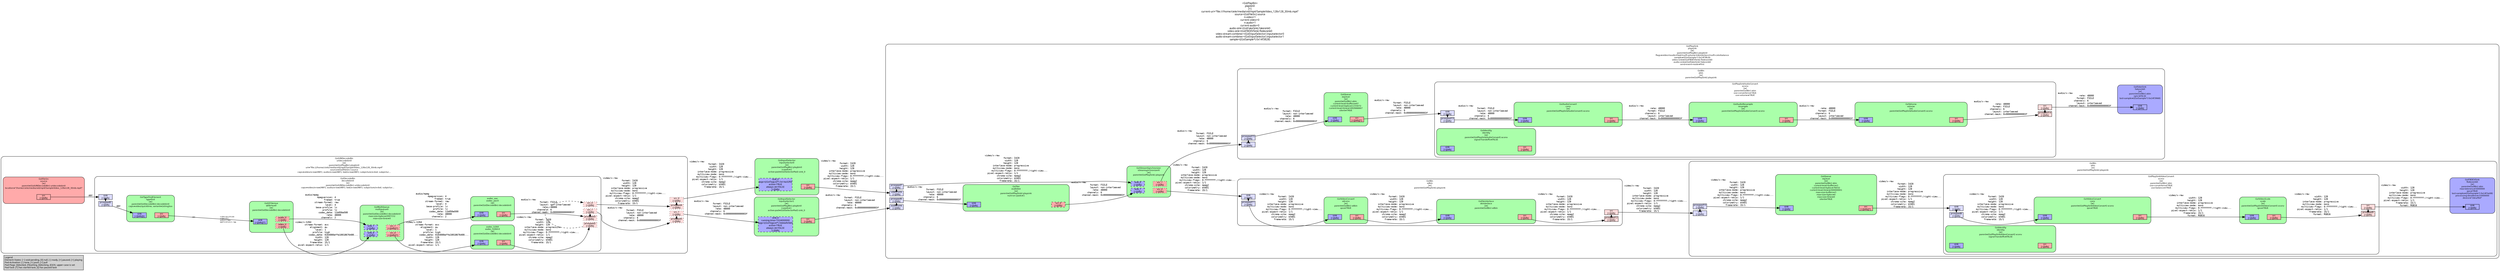digraph pipeline {
  rankdir=LR;
  fontname="sans";
  fontsize="10";
  labelloc=t;
  nodesep=.1;
  ranksep=.2;
  label="<GstPlayBin>\nplaybin0\n[=]\ncurrent-uri=\"file:///home/ciele/media/vid/mp4/SampleVideo_128x128_30mb.mp4\"\nsource=(GstFileSrc) source\nn-video=1\ncurrent-video=0\nn-audio=1\ncurrent-audio=0\naudio-sink=(GstFakeSink) fakesink0\nvideo-sink=(GstFBDEVSink) fbdevsink0\nvideo-stream-combiner=(GstInputSelector) inputselector0\naudio-stream-combiner=(GstInputSelector) inputselector1\nsample=((GstSample*) 0x14f3828)";
  node [style="filled,rounded", shape=box, fontsize="9", fontname="sans", margin="0.0,0.0"];
  edge [labelfontsize="6", fontsize="9", fontname="monospace"];
  
  legend [
    pos="0,0!",
    margin="0.05,0.05",
    style="filled",
    label="Legend\lElement-States: [~] void-pending, [0] null, [-] ready, [=] paused, [>] playing\lPad-Activation: [-] none, [>] push, [<] pull\lPad-Flags: [b]locked, [f]lushing, [b]locking, [E]OS; upper-case is set\lPad-Task: [T] has started task, [t] has paused task\l",
  ];
  subgraph cluster_inputselector1_0x14d7910 {
    fontname="Bitstream Vera Sans";
    fontsize="8";
    style="filled,rounded";
    color=black;
    label="GstInputSelector\ninputselector1\n[=]\nparent=(GstPlayBin) playbin0\nn-pads=1\nactive-pad=(GstSelectorPad) sink_0";
    subgraph cluster_inputselector1_0x14d7910_sink {
      label="";
      style="invis";
      inputselector1_0x14d7910_sink_0_0x14da220 [color=black, fillcolor="#aaaaff", label="sink_0\nrunning-time=1024000000\ntags=((GstTagList*) 0xb4afe5b0)\nactive=TRUE\nalways-ok=FALSE\n[>][bfb]", height="0.2", style="filled,dashed"];
    }

    subgraph cluster_inputselector1_0x14d7910_src {
      label="";
      style="invis";
      inputselector1_0x14d7910_src_0xb5ef6e70 [color=black, fillcolor="#ffaaaa", label="src\n[>][bfb]", height="0.2", style="filled,solid"];
    }

    inputselector1_0x14d7910_sink_0_0x14da220 -> inputselector1_0x14d7910_src_0xb5ef6e70 [style="invis"];
    fillcolor="#aaffaa";
  }

  inputselector1_0x14d7910_src_0xb5ef6e70 -> playsink_0x148c100_audio_sink_0x14a49e0 [label="audio/x-raw\l              format: F32LE\l              layout: non-interleaved\l                rate: 48000\l            channels: 6\l        channel-mask: 0x000000000000003f\l"]
  subgraph cluster_inputselector0_0x14d7818 {
    fontname="Bitstream Vera Sans";
    fontsize="8";
    style="filled,rounded";
    color=black;
    label="GstInputSelector\ninputselector0\n[=]\nparent=(GstPlayBin) playbin0\nn-pads=1\nactive-pad=(GstSelectorPad) sink_0";
    subgraph cluster_inputselector0_0x14d7818_sink {
      label="";
      style="invis";
      inputselector0_0x14d7818_sink_0_0x14da028 [color=black, fillcolor="#aaaaff", label="sink_0\ntags=((GstTagList*) 0x14a32f0)\nactive=TRUE\nalways-ok=FALSE\n[>][bfb]", height="0.2", style="filled,dashed"];
    }

    subgraph cluster_inputselector0_0x14d7818_src {
      label="";
      style="invis";
      inputselector0_0x14d7818_src_0xb5ef6d18 [color=black, fillcolor="#ffaaaa", label="src\n[>][bfb]", height="0.2", style="filled,solid"];
    }

    inputselector0_0x14d7818_sink_0_0x14da028 -> inputselector0_0x14d7818_src_0xb5ef6d18 [style="invis"];
    fillcolor="#aaffaa";
  }

  inputselector0_0x14d7818_src_0xb5ef6d18 -> playsink_0x148c100_video_sink_0x14a4b58 [label="video/x-raw\l              format: I420\l               width: 128\l              height: 128\l      interlace-mode: progressive\l      multiview-mode: mono\l     multiview-flags: 0:ffffffff:/right-view...\l  pixel-aspect-ratio: 1/1\l         chroma-site: mpeg2\l         colorimetry: bt601\l           framerate: 15/1\l"]
  subgraph cluster_uridecodebin0_0x149a080 {
    fontname="Bitstream Vera Sans";
    fontsize="8";
    style="filled,rounded";
    color=black;
    label="GstURIDecodeBin\nuridecodebin0\n[=]\nparent=(GstPlayBin) playbin0\nuri=\"file:///home/ciele/media/vid/mp4/SampleVideo_128x128_30mb.mp4\"\nsource=(GstFileSrc) source\ncaps=video/x-raw(ANY); audio/x-raw(ANY); text/x-raw(ANY); subpicture/x-dvd; subpictur…";
    subgraph cluster_uridecodebin0_0x149a080_src {
      label="";
      style="invis";
      _proxypad4_0xb4ad61a8 [color=black, fillcolor="#ffdddd", label="proxypad4\n[>][bfb]", height="0.2", style="filled,dotted"];
    _proxypad4_0xb4ad61a8 -> uridecodebin0_0x149a080_src_0_0x14a46f0 [style=dashed, minlen=0]
      uridecodebin0_0x149a080_src_0_0x14a46f0 [color=black, fillcolor="#ffdddd", label="src_0\n[>][bfb]", height="0.2", style="filled,dotted"];
      _proxypad5_0xb4ad6310 [color=black, fillcolor="#ffdddd", label="proxypad5\n[>][bfb]", height="0.2", style="filled,dotted"];
    _proxypad5_0xb4ad6310 -> uridecodebin0_0x149a080_src_1_0x14a4868 [style=dashed, minlen=0]
      uridecodebin0_0x149a080_src_1_0x14a4868 [color=black, fillcolor="#ffdddd", label="src_1\n[>][bfb]", height="0.2", style="filled,dotted"];
    }

    fillcolor="#ffffff";
    subgraph cluster_decodebin0_0x14a10c0 {
      fontname="Bitstream Vera Sans";
      fontsize="8";
      style="filled,rounded";
      color=black;
      label="GstDecodeBin\ndecodebin0\n[=]\nparent=(GstURIDecodeBin) uridecodebin0\ncaps=video/x-raw(ANY); audio/x-raw(ANY); text/x-raw(ANY); subpicture/x-dvd; subpictur…";
      subgraph cluster_decodebin0_0x14a10c0_sink {
        label="";
        style="invis";
        _proxypad0_0x14a6070 [color=black, fillcolor="#ddddff", label="proxypad0\n[<][bfb]", height="0.2", style="filled,solid"];
      decodebin0_0x14a10c0_sink_0x14a4110 -> _proxypad0_0x14a6070 [style=dashed, minlen=0]
        decodebin0_0x14a10c0_sink_0x14a4110 [color=black, fillcolor="#ddddff", label="sink\n[<][bfb]", height="0.2", style="filled,solid"];
      }

      subgraph cluster_decodebin0_0x14a10c0_src {
        label="";
        style="invis";
        _proxypad2_0x14a6610 [color=black, fillcolor="#ffdddd", label="proxypad2\n[>][bfb]", height="0.2", style="filled,dotted"];
      _proxypad2_0x14a6610 -> decodebin0_0x14a10c0_src_0_0xb5e1f040 [style=dashed, minlen=0]
        decodebin0_0x14a10c0_src_0_0xb5e1f040 [color=black, fillcolor="#ffdddd", label="src_0\n[>][bfb]", height="0.2", style="filled,dotted"];
        _proxypad3_0x14a6bb0 [color=black, fillcolor="#ffdddd", label="proxypad3\n[>][bfb]", height="0.2", style="filled,dotted"];
      _proxypad3_0x14a6bb0 -> decodebin0_0x14a10c0_src_1_0xb5e1f680 [style=dashed, minlen=0]
        decodebin0_0x14a10c0_src_1_0xb5e1f680 [color=black, fillcolor="#ffdddd", label="src_1\n[>][bfb]", height="0.2", style="filled,dotted"];
      }

      decodebin0_0x14a10c0_sink_0x14a4110 -> decodebin0_0x14a10c0_src_0_0xb5e1f040 [style="invis"];
      fillcolor="#ffffff";
      subgraph cluster_avdec_aac0_0xb4adadd0 {
        fontname="Bitstream Vera Sans";
        fontsize="8";
        style="filled,rounded";
        color=black;
        label="avdec_aac\navdec_aac0\n[=]\nparent=(GstDecodeBin) decodebin0";
        subgraph cluster_avdec_aac0_0xb4adadd0_sink {
          label="";
          style="invis";
          avdec_aac0_0xb4adadd0_sink_0xb5ef6a68 [color=black, fillcolor="#aaaaff", label="sink\n[>][bfb]", height="0.2", style="filled,solid"];
        }

        subgraph cluster_avdec_aac0_0xb4adadd0_src {
          label="";
          style="invis";
          avdec_aac0_0xb4adadd0_src_0xb5ef6bc0 [color=black, fillcolor="#ffaaaa", label="src\n[>][bfb]", height="0.2", style="filled,solid"];
        }

        avdec_aac0_0xb4adadd0_sink_0xb5ef6a68 -> avdec_aac0_0xb4adadd0_src_0xb5ef6bc0 [style="invis"];
        fillcolor="#aaffaa";
      }

      avdec_aac0_0xb4adadd0_src_0xb5ef6bc0 -> _proxypad3_0x14a6bb0 [label="audio/x-raw\l              format: F32LE\l              layout: non-interleaved\l                rate: 48000\l            channels: 6\l        channel-mask: 0x000000000000003f\l"]
      subgraph cluster_avdec_h264_0_0xb4a719b8 {
        fontname="Bitstream Vera Sans";
        fontsize="8";
        style="filled,rounded";
        color=black;
        label="avdec_h264\navdec_h264-0\n[=]\nparent=(GstDecodeBin) decodebin0";
        subgraph cluster_avdec_h264_0_0xb4a719b8_sink {
          label="";
          style="invis";
          avdec_h264_0_0xb4a719b8_sink_0xb5ef6508 [color=black, fillcolor="#aaaaff", label="sink\n[>][bfb]", height="0.2", style="filled,solid"];
        }

        subgraph cluster_avdec_h264_0_0xb4a719b8_src {
          label="";
          style="invis";
          avdec_h264_0_0xb4a719b8_src_0xb5ef6660 [color=black, fillcolor="#ffaaaa", label="src\n[>][bfb]", height="0.2", style="filled,solid"];
        }

        avdec_h264_0_0xb4a719b8_sink_0xb5ef6508 -> avdec_h264_0_0xb4a719b8_src_0xb5ef6660 [style="invis"];
        fillcolor="#aaffaa";
      }

      avdec_h264_0_0xb4a719b8_src_0xb5ef6660 -> _proxypad2_0x14a6610 [label="video/x-raw\l              format: I420\l               width: 128\l              height: 128\l      interlace-mode: progressive\l      multiview-mode: mono\l     multiview-flags: 0:ffffffff:/right-view...\l  pixel-aspect-ratio: 1/1\l         chroma-site: mpeg2\l         colorimetry: bt601\l           framerate: 15/1\l"]
      subgraph cluster_multiqueue0_0xb4a37010 {
        fontname="Bitstream Vera Sans";
        fontsize="8";
        style="filled,rounded";
        color=black;
        label="GstMultiQueue\nmultiqueue0\n[=]\nparent=(GstDecodeBin) decodebin0\nmax-size-bytes=2097152\nmax-size-time=0";
        subgraph cluster_multiqueue0_0xb4a37010_sink {
          label="";
          style="invis";
          multiqueue0_0xb4a37010_sink_0_0xb4a39090 [color=black, fillcolor="#aaaaff", label="sink_0\n[>][bfb]", height="0.2", style="filled,dashed"];
          multiqueue0_0xb4a37010_sink_1_0xb4a391f0 [color=black, fillcolor="#aaaaff", label="sink_1\n[>][bfb]", height="0.2", style="filled,dashed"];
        }

        subgraph cluster_multiqueue0_0xb4a37010_src {
          label="";
          style="invis";
          multiqueue0_0xb4a37010_src_0_0xb5ef63b0 [color=black, fillcolor="#ffaaaa", label="src_0\n[>][bfb][T]", height="0.2", style="filled,dotted"];
          multiqueue0_0xb4a37010_src_1_0xb5ef6910 [color=black, fillcolor="#ffaaaa", label="src_1\n[>][bfb][T]", height="0.2", style="filled,dotted"];
        }

        multiqueue0_0xb4a37010_sink_0_0xb4a39090 -> multiqueue0_0xb4a37010_src_0_0xb5ef63b0 [style="invis"];
        fillcolor="#aaffaa";
      }

      multiqueue0_0xb4a37010_src_0_0xb5ef63b0 -> avdec_h264_0_0xb4a719b8_sink_0xb5ef6508 [label="video/x-h264\l       stream-format: avc\l           alignment: au\l               level: 1\l             profile: high\l          codec_data: 0164000affe10018676400...\l               width: 128\l              height: 128\l           framerate: 15/1\l  pixel-aspect-ratio: 1/1\l"]
      multiqueue0_0xb4a37010_src_1_0xb5ef6910 -> avdec_aac0_0xb4adadd0_sink_0xb5ef6a68 [label="audio/mpeg\l         mpegversion: 4\l              framed: true\l       stream-format: raw\l               level: 4\l        base-profile: lc\l             profile: lc\l          codec_data: 11b056e500\l                rate: 48000\l            channels: 2\l"]
      subgraph cluster_qtdemux0_0xb5ef4010 {
        fontname="Bitstream Vera Sans";
        fontsize="8";
        style="filled,rounded";
        color=black;
        label="GstQTDemux\nqtdemux0\n[=]\nparent=(GstDecodeBin) decodebin0";
        subgraph cluster_qtdemux0_0xb5ef4010_sink {
          label="";
          style="invis";
          qtdemux0_0xb5ef4010_sink_0x1491b78 [color=black, fillcolor="#aaaaff", label="sink\n[<][bfb][T]", height="0.2", style="filled,solid"];
        }

        subgraph cluster_qtdemux0_0xb5ef4010_src {
          label="";
          style="invis";
          qtdemux0_0xb5ef4010_video_0_0xb5ef6258 [color=black, fillcolor="#ffaaaa", label="video_0\n[>][bfb]", height="0.2", style="filled,dotted"];
          qtdemux0_0xb5ef4010_audio_0_0xb5ef67b8 [color=black, fillcolor="#ffaaaa", label="audio_0\n[>][bfb]", height="0.2", style="filled,dotted"];
        }

        qtdemux0_0xb5ef4010_sink_0x1491b78 -> qtdemux0_0xb5ef4010_video_0_0xb5ef6258 [style="invis"];
        fillcolor="#aaffaa";
      }

      qtdemux0_0xb5ef4010_video_0_0xb5ef6258 -> multiqueue0_0xb4a37010_sink_0_0xb4a39090 [label="video/x-h264\l       stream-format: avc\l           alignment: au\l               level: 1\l             profile: high\l          codec_data: 0164000affe10018676400...\l               width: 128\l              height: 128\l           framerate: 15/1\l  pixel-aspect-ratio: 1/1\l"]
      qtdemux0_0xb5ef4010_audio_0_0xb5ef67b8 -> multiqueue0_0xb4a37010_sink_1_0xb4a391f0 [label="audio/mpeg\l         mpegversion: 4\l              framed: true\l       stream-format: raw\l               level: 4\l        base-profile: lc\l             profile: lc\l          codec_data: 11b056e500\l                rate: 48000\l            channels: 2\l"]
      subgraph cluster_typefind_0x1491498 {
        fontname="Bitstream Vera Sans";
        fontsize="8";
        style="filled,rounded";
        color=black;
        label="GstTypeFindElement\ntypefind\n[=]\nparent=(GstDecodeBin) decodebin0\ncaps=video/quicktime, variant=(string)iso";
        subgraph cluster_typefind_0x1491498_sink {
          label="";
          style="invis";
          typefind_0x1491498_sink_0x1491618 [color=black, fillcolor="#aaaaff", label="sink\n[<][bfb][t]", height="0.2", style="filled,solid"];
        }

        subgraph cluster_typefind_0x1491498_src {
          label="";
          style="invis";
          typefind_0x1491498_src_0x1491770 [color=black, fillcolor="#ffaaaa", label="src\n[<][bfb]", height="0.2", style="filled,solid"];
        }

        typefind_0x1491498_sink_0x1491618 -> typefind_0x1491498_src_0x1491770 [style="invis"];
        fillcolor="#aaffaa";
      }

      _proxypad0_0x14a6070 -> typefind_0x1491498_sink_0x1491618 [label="ANY"]
      typefind_0x1491498_src_0x1491770 -> qtdemux0_0xb5ef4010_sink_0x1491b78 [labeldistance="10", labelangle="0", label="                                                  ", taillabel="ANY", headlabel="video/quicktime\lvideo/mj2\laudio/x-m4a\lapplication/x-3gp\l"]
    }

    decodebin0_0x14a10c0_src_0_0xb5e1f040 -> _proxypad4_0xb4ad61a8 [label="video/x-raw\l              format: I420\l               width: 128\l              height: 128\l      interlace-mode: progressive\l      multiview-mode: mono\l     multiview-flags: 0:ffffffff:/right-view...\l  pixel-aspect-ratio: 1/1\l         chroma-site: mpeg2\l         colorimetry: bt601\l           framerate: 15/1\l"]
    decodebin0_0x14a10c0_src_1_0xb5e1f680 -> _proxypad5_0xb4ad6310 [label="audio/x-raw\l              format: F32LE\l              layout: non-interleaved\l                rate: 48000\l            channels: 6\l        channel-mask: 0x000000000000003f\l"]
    subgraph cluster_source_0x149c280 {
      fontname="Bitstream Vera Sans";
      fontsize="8";
      style="filled,rounded";
      color=black;
      label="GstFileSrc\nsource\n[=]\nparent=(GstURIDecodeBin) uridecodebin0\nlocation=\"/home/ciele/media/vid/mp4/SampleVideo_128x128_30mb.mp4\"";
      subgraph cluster_source_0x149c280_src {
        label="";
        style="invis";
        source_0x149c280_src_0x1491368 [color=black, fillcolor="#ffaaaa", label="src\n[<][bfb]", height="0.2", style="filled,solid"];
      }

      fillcolor="#ffaaaa";
    }

    source_0x149c280_src_0x1491368 -> decodebin0_0x14a10c0_sink_0x14a4110 [label="ANY"]
  }

  uridecodebin0_0x149a080_src_0_0x14a46f0 -> inputselector0_0x14d7818_sink_0_0x14da028 [label="video/x-raw\l              format: I420\l               width: 128\l              height: 128\l      interlace-mode: progressive\l      multiview-mode: mono\l     multiview-flags: 0:ffffffff:/right-view...\l  pixel-aspect-ratio: 1/1\l         chroma-site: mpeg2\l         colorimetry: bt601\l           framerate: 15/1\l"]
  uridecodebin0_0x149a080_src_1_0x14a4868 -> inputselector1_0x14d7910_sink_0_0x14da220 [label="audio/x-raw\l              format: F32LE\l              layout: non-interleaved\l                rate: 48000\l            channels: 6\l        channel-mask: 0x000000000000003f\l"]
  subgraph cluster_playsink_0x148c100 {
    fontname="Bitstream Vera Sans";
    fontsize="8";
    style="filled,rounded";
    color=black;
    label="GstPlaySink\nplaysink\n[=]\nparent=(GstPlayBin) playbin0\nflags=video+audio+text+soft-volume+deinterlace+soft-colorbalance\nsample=((GstSample*) 0x14f38c8)\nvideo-sink=(GstFBDEVSink) fbdevsink0\naudio-sink=(GstFakeSink) fakesink0\nsend-event-mode=first";
    subgraph cluster_playsink_0x148c100_sink {
      label="";
      style="invis";
      _proxypad6_0xb4ad6478 [color=black, fillcolor="#ddddff", label="proxypad6\n[>][bfb]", height="0.2", style="filled,solid"];
    playsink_0x148c100_audio_sink_0x14a49e0 -> _proxypad6_0xb4ad6478 [style=dashed, minlen=0]
      playsink_0x148c100_audio_sink_0x14a49e0 [color=black, fillcolor="#ddddff", label="audio_sink\n[>][bfb]", height="0.2", style="filled,solid"];
      _proxypad7_0xb4ad65e0 [color=black, fillcolor="#ddddff", label="proxypad7\n[>][bfb]", height="0.2", style="filled,solid"];
    playsink_0x148c100_video_sink_0x14a4b58 -> _proxypad7_0xb4ad65e0 [style=dashed, minlen=0]
      playsink_0x148c100_video_sink_0x14a4b58 [color=black, fillcolor="#ddddff", label="video_sink\n[>][bfb]", height="0.2", style="filled,solid"];
    }

    fillcolor="#ffffff";
    subgraph cluster_abin_0xb0a17288 {
      fontname="Bitstream Vera Sans";
      fontsize="8";
      style="filled,rounded";
      color=black;
      label="GstBin\nabin\n[=]\nparent=(GstPlaySink) playsink";
      subgraph cluster_abin_0xb0a17288_sink {
        label="";
        style="invis";
        _proxypad15_0xb0a344d0 [color=black, fillcolor="#ddddff", label="proxypad15\n[>][bfb]", height="0.2", style="filled,solid"];
      abin_0xb0a17288_sink_0xb0a1d790 -> _proxypad15_0xb0a344d0 [style=dashed, minlen=0]
        abin_0xb0a17288_sink_0xb0a1d790 [color=black, fillcolor="#ddddff", label="sink\n[>][bfb]", height="0.2", style="filled,solid"];
      }

      fillcolor="#ffffff";
      subgraph cluster_aconv_0xb0a2c868 {
        fontname="Bitstream Vera Sans";
        fontsize="8";
        style="filled,rounded";
        color=black;
        label="GstPlaySinkAudioConvert\naconv\n[=]\nparent=(GstBin) abin\nuse-converters=TRUE\nuse-volume=TRUE";
        subgraph cluster_aconv_0xb0a2c868_sink {
          label="";
          style="invis";
          _proxypad13_0xb0a34200 [color=black, fillcolor="#ddddff", label="proxypad13\n[>][bfb]", height="0.2", style="filled,solid"];
        aconv_0xb0a2c868_sink_0xb0a1d4a0 -> _proxypad13_0xb0a34200 [style=dashed, minlen=0]
          aconv_0xb0a2c868_sink_0xb0a1d4a0 [color=black, fillcolor="#ddddff", label="sink\n[>][bfb]", height="0.2", style="filled,solid"];
        }

        subgraph cluster_aconv_0xb0a2c868_src {
          label="";
          style="invis";
          _proxypad14_0xb0a34368 [color=black, fillcolor="#ffdddd", label="proxypad14\n[>][bfb]", height="0.2", style="filled,solid"];
        _proxypad14_0xb0a34368 -> aconv_0xb0a2c868_src_0xb0a1d618 [style=dashed, minlen=0]
          aconv_0xb0a2c868_src_0xb0a1d618 [color=black, fillcolor="#ffdddd", label="src\n[>][bfb]", height="0.2", style="filled,solid"];
        }

        aconv_0xb0a2c868_sink_0xb0a1d4a0 -> aconv_0xb0a2c868_src_0xb0a1d618 [style="invis"];
        fillcolor="#ffffff";
        subgraph cluster_volume_0xb0a15198 {
          fontname="Bitstream Vera Sans";
          fontsize="8";
          style="filled,rounded";
          color=black;
          label="GstVolume\nvolume\n[=]\nparent=(GstPlaySinkAudioConvert) aconv";
          subgraph cluster_volume_0xb0a15198_sink {
            label="";
            style="invis";
            volume_0xb0a15198_sink_0xb0a2cc78 [color=black, fillcolor="#aaaaff", label="sink\n[>][bfb]", height="0.2", style="filled,solid"];
          }

          subgraph cluster_volume_0xb0a15198_src {
            label="";
            style="invis";
            volume_0xb0a15198_src_0xb0a2cdd0 [color=black, fillcolor="#ffaaaa", label="src\n[>][bfb]", height="0.2", style="filled,solid"];
          }

          volume_0xb0a15198_sink_0xb0a2cc78 -> volume_0xb0a15198_src_0xb0a2cdd0 [style="invis"];
          fillcolor="#aaffaa";
        }

        volume_0xb0a15198_src_0xb0a2cdd0 -> _proxypad14_0xb0a34368 [label="audio/x-raw\l                rate: 48000\l              format: F32LE\l            channels: 6\l              layout: interleaved\l        channel-mask: 0x000000000000003f\l"]
        subgraph cluster_resample_0xb0a3f180 {
          fontname="Bitstream Vera Sans";
          fontsize="8";
          style="filled,rounded";
          color=black;
          label="GstAudioResample\nresample\n[=]\nparent=(GstPlaySinkAudioConvert) aconv";
          subgraph cluster_resample_0xb0a3f180_sink {
            label="";
            style="invis";
            resample_0xb0a3f180_sink_0xb0a3d258 [color=black, fillcolor="#aaaaff", label="sink\n[>][bfb]", height="0.2", style="filled,solid"];
          }

          subgraph cluster_resample_0xb0a3f180_src {
            label="";
            style="invis";
            resample_0xb0a3f180_src_0xb0a3d100 [color=black, fillcolor="#ffaaaa", label="src\n[>][bfb]", height="0.2", style="filled,solid"];
          }

          resample_0xb0a3f180_sink_0xb0a3d258 -> resample_0xb0a3f180_src_0xb0a3d100 [style="invis"];
          fillcolor="#aaffaa";
        }

        resample_0xb0a3f180_src_0xb0a3d100 -> volume_0xb0a15198_sink_0xb0a2cc78 [label="audio/x-raw\l                rate: 48000\l              format: F32LE\l            channels: 6\l              layout: interleaved\l        channel-mask: 0x000000000000003f\l"]
        subgraph cluster_conv_0xb0a3c938 {
          fontname="Bitstream Vera Sans";
          fontsize="8";
          style="filled,rounded";
          color=black;
          label="GstAudioConvert\nconv\n[=]\nparent=(GstPlaySinkAudioConvert) aconv";
          subgraph cluster_conv_0xb0a3c938_sink {
            label="";
            style="invis";
            conv_0xb0a3c938_sink_0xb0a3d508 [color=black, fillcolor="#aaaaff", label="sink\n[>][bfb]", height="0.2", style="filled,solid"];
          }

          subgraph cluster_conv_0xb0a3c938_src {
            label="";
            style="invis";
            conv_0xb0a3c938_src_0xb0a3d3b0 [color=black, fillcolor="#ffaaaa", label="src\n[>][bfb]", height="0.2", style="filled,solid"];
          }

          conv_0xb0a3c938_sink_0xb0a3d508 -> conv_0xb0a3c938_src_0xb0a3d3b0 [style="invis"];
          fillcolor="#aaffaa";
        }

        _proxypad13_0xb0a34200 -> conv_0xb0a3c938_sink_0xb0a3d508 [label="audio/x-raw\l              format: F32LE\l              layout: non-interleaved\l                rate: 48000\l            channels: 6\l        channel-mask: 0x000000000000003f\l"]
        conv_0xb0a3c938_src_0xb0a3d3b0 -> resample_0xb0a3f180_sink_0xb0a3d258 [label="audio/x-raw\l                rate: 48000\l              format: F32LE\l            channels: 6\l              layout: interleaved\l        channel-mask: 0x000000000000003f\l"]
        subgraph cluster_identity_0xb0a204c0 {
          fontname="Bitstream Vera Sans";
          fontsize="8";
          style="filled,rounded";
          color=black;
          label="GstIdentity\nidentity\n[=]\nparent=(GstPlaySinkAudioConvert) aconv\nsignal-handoffs=FALSE";
          subgraph cluster_identity_0xb0a204c0_sink {
            label="";
            style="invis";
            identity_0xb0a204c0_sink_0xb0a2c9c8 [color=black, fillcolor="#aaaaff", label="sink\n[>][bfb]", height="0.2", style="filled,solid"];
          }

          subgraph cluster_identity_0xb0a204c0_src {
            label="";
            style="invis";
            identity_0xb0a204c0_src_0xb0a2cb20 [color=black, fillcolor="#ffaaaa", label="src\n[>][bfb]", height="0.2", style="filled,solid"];
          }

          identity_0xb0a204c0_sink_0xb0a2c9c8 -> identity_0xb0a204c0_src_0xb0a2cb20 [style="invis"];
          fillcolor="#aaffaa";
        }

      }

      aconv_0xb0a2c868_src_0xb0a1d618 -> fakesink0_0x1494218_sink_0x1491210 [label="audio/x-raw\l                rate: 48000\l              format: F32LE\l            channels: 6\l              layout: interleaved\l        channel-mask: 0x000000000000003f\l"]
      subgraph cluster_aqueue_0xb0a1a300 {
        fontname="Bitstream Vera Sans";
        fontsize="8";
        style="filled,rounded";
        color=black;
        label="GstQueue\naqueue\n[=]\nparent=(GstBin) abin\ncurrent-level-buffers=47\ncurrent-level-bytes=1155072\ncurrent-level-time=1002666667\nsilent=TRUE";
        subgraph cluster_aqueue_0xb0a1a300_sink {
          label="";
          style="invis";
          aqueue_0xb0a1a300_sink_0xb0a2c5c0 [color=black, fillcolor="#aaaaff", label="sink\n[>][bfb]", height="0.2", style="filled,solid"];
        }

        subgraph cluster_aqueue_0xb0a1a300_src {
          label="";
          style="invis";
          aqueue_0xb0a1a300_src_0xb0a2c718 [color=black, fillcolor="#ffaaaa", label="src\n[>][bfb][T]", height="0.2", style="filled,solid"];
        }

        aqueue_0xb0a1a300_sink_0xb0a2c5c0 -> aqueue_0xb0a1a300_src_0xb0a2c718 [style="invis"];
        fillcolor="#aaffaa";
      }

      _proxypad15_0xb0a344d0 -> aqueue_0xb0a1a300_sink_0xb0a2c5c0 [label="audio/x-raw\l              format: F32LE\l              layout: non-interleaved\l                rate: 48000\l            channels: 6\l        channel-mask: 0x000000000000003f\l"]
      aqueue_0xb0a1a300_src_0xb0a2c718 -> aconv_0xb0a2c868_sink_0xb0a1d4a0 [label="audio/x-raw\l              format: F32LE\l              layout: non-interleaved\l                rate: 48000\l            channels: 6\l        channel-mask: 0x000000000000003f\l"]
      subgraph cluster_fakesink0_0x1494218 {
        fontname="Bitstream Vera Sans";
        fontsize="8";
        style="filled,rounded";
        color=black;
        label="GstFakeSink\nfakesink0\n[=]\nparent=(GstBin) abin\nsync=FALSE\nlast-sample=((GstSample*) 0x14f3968)";
        subgraph cluster_fakesink0_0x1494218_sink {
          label="";
          style="invis";
          fakesink0_0x1494218_sink_0x1491210 [color=black, fillcolor="#aaaaff", label="sink\n[>][bfb]", height="0.2", style="filled,solid"];
        }

        fillcolor="#aaaaff";
      }

    }

    subgraph cluster_vbin_0xb0a17058 {
      fontname="Bitstream Vera Sans";
      fontsize="8";
      style="filled,rounded";
      color=black;
      label="GstBin\nvbin\n[=]\nparent=(GstPlaySink) playsink";
      subgraph cluster_vbin_0xb0a17058_sink {
        label="";
        style="invis";
        _proxypad10_0xb4ad6a18 [color=black, fillcolor="#ddddff", label="proxypad10\n[>][bfb]", height="0.2", style="filled,solid"];
      vbin_0xb0a17058_sink_0xb0a1d038 -> _proxypad10_0xb4ad6a18 [style=dashed, minlen=0]
        vbin_0xb0a17058_sink_0xb0a1d038 [color=black, fillcolor="#ddddff", label="sink\n[>][bfb]", height="0.2", style="filled,solid"];
      }

      fillcolor="#ffffff";
      subgraph cluster_vconv_0x14d8610 {
        fontname="Bitstream Vera Sans";
        fontsize="8";
        style="filled,rounded";
        color=black;
        label="GstPlaySinkVideoConvert\nvconv\n[=]\nparent=(GstBin) vbin\nuse-converters=TRUE\nuse-balance=TRUE";
        subgraph cluster_vconv_0x14d8610_sink {
          label="";
          style="invis";
          _proxypad8_0xb4ad6748 [color=black, fillcolor="#ddddff", label="proxypad8\n[>][bfb]", height="0.2", style="filled,solid"];
        vconv_0x14d8610_sink_0x14a4cd0 -> _proxypad8_0xb4ad6748 [style=dashed, minlen=0]
          vconv_0x14d8610_sink_0x14a4cd0 [color=black, fillcolor="#ddddff", label="sink\n[>][bfb]", height="0.2", style="filled,solid"];
        }

        subgraph cluster_vconv_0x14d8610_src {
          label="";
          style="invis";
          _proxypad9_0xb4ad68b0 [color=black, fillcolor="#ffdddd", label="proxypad9\n[>][bfb]", height="0.2", style="filled,solid"];
        _proxypad9_0xb4ad68b0 -> vconv_0x14d8610_src_0x14a4e48 [style=dashed, minlen=0]
          vconv_0x14d8610_src_0x14a4e48 [color=black, fillcolor="#ffdddd", label="src\n[>][bfb]", height="0.2", style="filled,solid"];
        }

        vconv_0x14d8610_sink_0x14a4cd0 -> vconv_0x14d8610_src_0x14a4e48 [style="invis"];
        fillcolor="#ffffff";
        subgraph cluster_scale_0xb0a2a5e8 {
          fontname="Bitstream Vera Sans";
          fontsize="8";
          style="filled,rounded";
          color=black;
          label="GstVideoScale\nscale\n[=]\nparent=(GstPlaySinkVideoConvert) vconv\nqos=TRUE";
          subgraph cluster_scale_0xb0a2a5e8_sink {
            label="";
            style="invis";
            scale_0xb0a2a5e8_sink_0xb0a2c310 [color=black, fillcolor="#aaaaff", label="sink\n[>][bfb]", height="0.2", style="filled,solid"];
          }

          subgraph cluster_scale_0xb0a2a5e8_src {
            label="";
            style="invis";
            scale_0xb0a2a5e8_src_0x14d8e28 [color=black, fillcolor="#ffaaaa", label="src\n[>][bfb]", height="0.2", style="filled,solid"];
          }

          scale_0xb0a2a5e8_sink_0xb0a2c310 -> scale_0xb0a2a5e8_src_0x14d8e28 [style="invis"];
          fillcolor="#aaffaa";
        }

        scale_0xb0a2a5e8_src_0x14d8e28 -> _proxypad9_0xb4ad68b0 [label="video/x-raw\l               width: 128\l              height: 128\l      interlace-mode: progressive\l      multiview-mode: mono\l     multiview-flags: 0:ffffffff:/right-view...\l  pixel-aspect-ratio: 1/1\l           framerate: 15/1\l              format: RGB16\l"]
        subgraph cluster_conv_0xb0a26540 {
          fontname="Bitstream Vera Sans";
          fontsize="8";
          style="filled,rounded";
          color=black;
          label="GstVideoConvert\nconv\n[=]\nparent=(GstPlaySinkVideoConvert) vconv\nqos=TRUE";
          subgraph cluster_conv_0xb0a26540_sink {
            label="";
            style="invis";
            conv_0xb0a26540_sink_0xb0a2c060 [color=black, fillcolor="#aaaaff", label="sink\n[>][bfb]", height="0.2", style="filled,solid"];
          }

          subgraph cluster_conv_0xb0a26540_src {
            label="";
            style="invis";
            conv_0xb0a26540_src_0xb0a2c1b8 [color=black, fillcolor="#ffaaaa", label="src\n[>][bfb]", height="0.2", style="filled,solid"];
          }

          conv_0xb0a26540_sink_0xb0a2c060 -> conv_0xb0a26540_src_0xb0a2c1b8 [style="invis"];
          fillcolor="#aaffaa";
        }

        _proxypad8_0xb4ad6748 -> conv_0xb0a26540_sink_0xb0a2c060 [label="video/x-raw\l              format: I420\l               width: 128\l              height: 128\l      interlace-mode: progressive\l      multiview-mode: mono\l     multiview-flags: 0:ffffffff:/right-view...\l  pixel-aspect-ratio: 1/1\l         chroma-site: mpeg2\l         colorimetry: bt601\l           framerate: 15/1\l"]
        conv_0xb0a26540_src_0xb0a2c1b8 -> scale_0xb0a2a5e8_sink_0xb0a2c310 [label="video/x-raw\l               width: 128\l              height: 128\l      interlace-mode: progressive\l      multiview-mode: mono\l     multiview-flags: 0:ffffffff:/right-view...\l  pixel-aspect-ratio: 1/1\l           framerate: 15/1\l              format: RGB16\l"]
        subgraph cluster_identity_0xb0a20208 {
          fontname="Bitstream Vera Sans";
          fontsize="8";
          style="filled,rounded";
          color=black;
          label="GstIdentity\nidentity\n[=]\nparent=(GstPlaySinkVideoConvert) vconv\nsignal-handoffs=FALSE";
          subgraph cluster_identity_0xb0a20208_sink {
            label="";
            style="invis";
            identity_0xb0a20208_sink_0x14d8770 [color=black, fillcolor="#aaaaff", label="sink\n[>][bfb]", height="0.2", style="filled,solid"];
          }

          subgraph cluster_identity_0xb0a20208_src {
            label="";
            style="invis";
            identity_0xb0a20208_src_0x14d88c8 [color=black, fillcolor="#ffaaaa", label="src\n[>][bfb]", height="0.2", style="filled,solid"];
          }

          identity_0xb0a20208_sink_0x14d8770 -> identity_0xb0a20208_src_0x14d88c8 [style="invis"];
          fillcolor="#aaffaa";
        }

      }

      vconv_0x14d8610_src_0x14a4e48 -> fbdevsink0_0x14900d8_sink_0x14910b8 [label="video/x-raw\l               width: 128\l              height: 128\l      interlace-mode: progressive\l      multiview-mode: mono\l     multiview-flags: 0:ffffffff:/right-view...\l  pixel-aspect-ratio: 1/1\l           framerate: 15/1\l              format: RGB16\l"]
      subgraph cluster_vqueue_0xb0a1a0b0 {
        fontname="Bitstream Vera Sans";
        fontsize="8";
        style="filled,rounded";
        color=black;
        label="GstQueue\nvqueue\n[=]\nparent=(GstBin) vbin\ncurrent-level-buffers=3\ncurrent-level-bytes=76032\ncurrent-level-time=200000001\nmax-size-buffers=3\nmax-size-bytes=0\nmax-size-time=0\nsilent=TRUE";
        subgraph cluster_vqueue_0xb0a1a0b0_sink {
          label="";
          style="invis";
          vqueue_0xb0a1a0b0_sink_0x14d8368 [color=black, fillcolor="#aaaaff", label="sink\n[>][bfb]", height="0.2", style="filled,solid"];
        }

        subgraph cluster_vqueue_0xb0a1a0b0_src {
          label="";
          style="invis";
          vqueue_0xb0a1a0b0_src_0x14d84c0 [color=black, fillcolor="#ffaaaa", label="src\n[>][bfb][T]", height="0.2", style="filled,solid"];
        }

        vqueue_0xb0a1a0b0_sink_0x14d8368 -> vqueue_0xb0a1a0b0_src_0x14d84c0 [style="invis"];
        fillcolor="#aaffaa";
      }

      _proxypad10_0xb4ad6a18 -> vqueue_0xb0a1a0b0_sink_0x14d8368 [label="video/x-raw\l              format: I420\l               width: 128\l              height: 128\l      interlace-mode: progressive\l      multiview-mode: mono\l     multiview-flags: 0:ffffffff:/right-view...\l  pixel-aspect-ratio: 1/1\l         chroma-site: mpeg2\l         colorimetry: bt601\l           framerate: 15/1\l"]
      vqueue_0xb0a1a0b0_src_0x14d84c0 -> vconv_0x14d8610_sink_0x14a4cd0 [label="video/x-raw\l              format: I420\l               width: 128\l              height: 128\l      interlace-mode: progressive\l      multiview-mode: mono\l     multiview-flags: 0:ffffffff:/right-view...\l  pixel-aspect-ratio: 1/1\l         chroma-site: mpeg2\l         colorimetry: bt601\l           framerate: 15/1\l"]
      subgraph cluster_fbdevsink0_0x14900d8 {
        fontname="Bitstream Vera Sans";
        fontsize="8";
        style="filled,rounded";
        color=black;
        label="GstFBDEVSink\nfbdevsink0\n[=]\nparent=(GstBin) vbin\nmax-lateness=5000000\nqos=TRUE\nlast-sample=((GstSample*) 0x14f3a08)\nprocessing-deadline=15000000\ndevice=\"/dev/fb0\"";
        subgraph cluster_fbdevsink0_0x14900d8_sink {
          label="";
          style="invis";
          fbdevsink0_0x14900d8_sink_0x14910b8 [color=black, fillcolor="#aaaaff", label="sink\n[>][bfb]", height="0.2", style="filled,solid"];
        }

        fillcolor="#aaaaff";
      }

    }

    subgraph cluster_vdbin_0xb0a17170 {
      fontname="Bitstream Vera Sans";
      fontsize="8";
      style="filled,rounded";
      color=black;
      label="GstBin\nvdbin\n[=]\nparent=(GstPlaySink) playsink";
      subgraph cluster_vdbin_0xb0a17170_sink {
        label="";
        style="invis";
        _proxypad11_0xb4ad6e50 [color=black, fillcolor="#ddddff", label="proxypad11\n[>][bfb]", height="0.2", style="filled,solid"];
      vdbin_0xb0a17170_sink_0xb0a1d1b0 -> _proxypad11_0xb4ad6e50 [style=dashed, minlen=0]
        vdbin_0xb0a17170_sink_0xb0a1d1b0 [color=black, fillcolor="#ddddff", label="sink\n[>][bfb]", height="0.2", style="filled,solid"];
      }

      subgraph cluster_vdbin_0xb0a17170_src {
        label="";
        style="invis";
        _proxypad12_0xb0a34098 [color=black, fillcolor="#ffdddd", label="proxypad12\n[>][bfb]", height="0.2", style="filled,solid"];
      _proxypad12_0xb0a34098 -> vdbin_0xb0a17170_src_0xb0a1d328 [style=dashed, minlen=0]
        vdbin_0xb0a17170_src_0xb0a1d328 [color=black, fillcolor="#ffdddd", label="src\n[>][bfb]", height="0.2", style="filled,solid"];
      }

      vdbin_0xb0a17170_sink_0xb0a1d1b0 -> vdbin_0xb0a17170_src_0xb0a1d328 [style="invis"];
      fillcolor="#ffffff";
      subgraph cluster_deinterlace_0xb0a35000 {
        fontname="Bitstream Vera Sans";
        fontsize="8";
        style="filled,rounded";
        color=black;
        label="GstDeinterlace\ndeinterlace\n[=]\nparent=(GstBin) vdbin";
        subgraph cluster_deinterlace_0xb0a35000_sink {
          label="";
          style="invis";
          deinterlace_0xb0a35000_sink_0x14d8a20 [color=black, fillcolor="#aaaaff", label="sink\n[>][bfb]", height="0.2", style="filled,solid"];
        }

        subgraph cluster_deinterlace_0xb0a35000_src {
          label="";
          style="invis";
          deinterlace_0xb0a35000_src_0xb0a2c468 [color=black, fillcolor="#ffaaaa", label="src\n[>][bfb]", height="0.2", style="filled,solid"];
        }

        deinterlace_0xb0a35000_sink_0x14d8a20 -> deinterlace_0xb0a35000_src_0xb0a2c468 [style="invis"];
        fillcolor="#aaffaa";
      }

      deinterlace_0xb0a35000_src_0xb0a2c468 -> _proxypad12_0xb0a34098 [label="video/x-raw\l              format: I420\l               width: 128\l              height: 128\l      interlace-mode: progressive\l      multiview-mode: mono\l     multiview-flags: 0:ffffffff:/right-view...\l  pixel-aspect-ratio: 1/1\l         chroma-site: mpeg2\l         colorimetry: bt601\l           framerate: 15/1\l"]
      subgraph cluster_vdconv_0xb0a26888 {
        fontname="Bitstream Vera Sans";
        fontsize="8";
        style="filled,rounded";
        color=black;
        label="GstVideoConvert\nvdconv\n[=]\nparent=(GstBin) vdbin\nqos=TRUE";
        subgraph cluster_vdconv_0xb0a26888_sink {
          label="";
          style="invis";
          vdconv_0xb0a26888_sink_0x14d8cd0 [color=black, fillcolor="#aaaaff", label="sink\n[>][bfb]", height="0.2", style="filled,solid"];
        }

        subgraph cluster_vdconv_0xb0a26888_src {
          label="";
          style="invis";
          vdconv_0xb0a26888_src_0x14d8b78 [color=black, fillcolor="#ffaaaa", label="src\n[>][bfb]", height="0.2", style="filled,solid"];
        }

        vdconv_0xb0a26888_sink_0x14d8cd0 -> vdconv_0xb0a26888_src_0x14d8b78 [style="invis"];
        fillcolor="#aaffaa";
      }

      _proxypad11_0xb4ad6e50 -> vdconv_0xb0a26888_sink_0x14d8cd0 [label="video/x-raw\l              format: I420\l               width: 128\l              height: 128\l      interlace-mode: progressive\l      multiview-mode: mono\l     multiview-flags: 0:ffffffff:/right-view...\l  pixel-aspect-ratio: 1/1\l         chroma-site: mpeg2\l         colorimetry: bt601\l           framerate: 15/1\l"]
      vdconv_0xb0a26888_src_0x14d8b78 -> deinterlace_0xb0a35000_sink_0x14d8a20 [label="video/x-raw\l              format: I420\l               width: 128\l              height: 128\l      interlace-mode: progressive\l      multiview-mode: mono\l     multiview-flags: 0:ffffffff:/right-view...\l  pixel-aspect-ratio: 1/1\l         chroma-site: mpeg2\l         colorimetry: bt601\l           framerate: 15/1\l"]
    }

    vdbin_0xb0a17170_src_0xb0a1d328 -> vbin_0xb0a17058_sink_0xb0a1d038 [label="video/x-raw\l              format: I420\l               width: 128\l              height: 128\l      interlace-mode: progressive\l      multiview-mode: mono\l     multiview-flags: 0:ffffffff:/right-view...\l  pixel-aspect-ratio: 1/1\l         chroma-site: mpeg2\l         colorimetry: bt601\l           framerate: 15/1\l"]
    subgraph cluster_audiotee_0x148e6c8 {
      fontname="Bitstream Vera Sans";
      fontsize="8";
      style="filled,rounded";
      color=black;
      label="GstTee\naudiotee\n[=]\nparent=(GstPlaySink) playsink\nnum-src-pads=1";
      subgraph cluster_audiotee_0x148e6c8_sink {
        label="";
        style="invis";
        audiotee_0x148e6c8_sink_0x14d80b8 [color=black, fillcolor="#aaaaff", label="sink\n[>][bfb]", height="0.2", style="filled,solid"];
      }

      subgraph cluster_audiotee_0x148e6c8_src {
        label="";
        style="invis";
        audiotee_0x148e6c8_src_0_0xb0a34900 [color=black, fillcolor="#ffaaaa", label="src_0\n[>][bfb]", height="0.2", style="filled,dashed"];
      }

      audiotee_0x148e6c8_sink_0x14d80b8 -> audiotee_0x148e6c8_src_0_0xb0a34900 [style="invis"];
      fillcolor="#aaffaa";
    }

    _proxypad6_0xb4ad6478 -> audiotee_0x148e6c8_sink_0x14d80b8 [label="audio/x-raw\l              format: F32LE\l              layout: non-interleaved\l                rate: 48000\l            channels: 6\l        channel-mask: 0x000000000000003f\l"]
    audiotee_0x148e6c8_src_0_0xb0a34900 -> streamsynchronizer0_0x148e070_sink_1_0xb0a34630 [label="audio/x-raw\l              format: F32LE\l              layout: non-interleaved\l                rate: 48000\l            channels: 6\l        channel-mask: 0x000000000000003f\l"]
    subgraph cluster_streamsynchronizer0_0x148e070 {
      fontname="Bitstream Vera Sans";
      fontsize="8";
      style="filled,rounded";
      color=black;
      label="GstStreamSynchronizer\nstreamsynchronizer0\n[=]\nparent=(GstPlaySink) playsink";
      subgraph cluster_streamsynchronizer0_0x148e070_sink {
        label="";
        style="invis";
        streamsynchronizer0_0x148e070_sink_0_0xb4ad6b78 [color=black, fillcolor="#aaaaff", label="sink_0\n[>][bfb]", height="0.2", style="filled,dashed"];
        streamsynchronizer0_0x148e070_sink_1_0xb0a34630 [color=black, fillcolor="#aaaaff", label="sink_1\n[>][bfb]", height="0.2", style="filled,dashed"];
      }

      subgraph cluster_streamsynchronizer0_0x148e070_src {
        label="";
        style="invis";
        streamsynchronizer0_0x148e070_src_0_0xb4ad6ce0 [color=black, fillcolor="#ffaaaa", label="src_0\n[>][bfb]", height="0.2", style="filled,dotted"];
        streamsynchronizer0_0x148e070_src_1_0xb0a34798 [color=black, fillcolor="#ffaaaa", label="src_1\n[>][bfb]", height="0.2", style="filled,dotted"];
      }

      streamsynchronizer0_0x148e070_sink_0_0xb4ad6b78 -> streamsynchronizer0_0x148e070_src_0_0xb4ad6ce0 [style="invis"];
      fillcolor="#aaffaa";
    }

    streamsynchronizer0_0x148e070_src_0_0xb4ad6ce0 -> vdbin_0xb0a17170_sink_0xb0a1d1b0 [label="video/x-raw\l              format: I420\l               width: 128\l              height: 128\l      interlace-mode: progressive\l      multiview-mode: mono\l     multiview-flags: 0:ffffffff:/right-view...\l  pixel-aspect-ratio: 1/1\l         chroma-site: mpeg2\l         colorimetry: bt601\l           framerate: 15/1\l"]
    _proxypad7_0xb4ad65e0 -> streamsynchronizer0_0x148e070_sink_0_0xb4ad6b78 [label="video/x-raw\l              format: I420\l               width: 128\l              height: 128\l      interlace-mode: progressive\l      multiview-mode: mono\l     multiview-flags: 0:ffffffff:/right-view...\l  pixel-aspect-ratio: 1/1\l         chroma-site: mpeg2\l         colorimetry: bt601\l           framerate: 15/1\l"]
    streamsynchronizer0_0x148e070_src_1_0xb0a34798 -> abin_0xb0a17288_sink_0xb0a1d790 [label="audio/x-raw\l              format: F32LE\l              layout: non-interleaved\l                rate: 48000\l            channels: 6\l        channel-mask: 0x000000000000003f\l"]
  }

}
